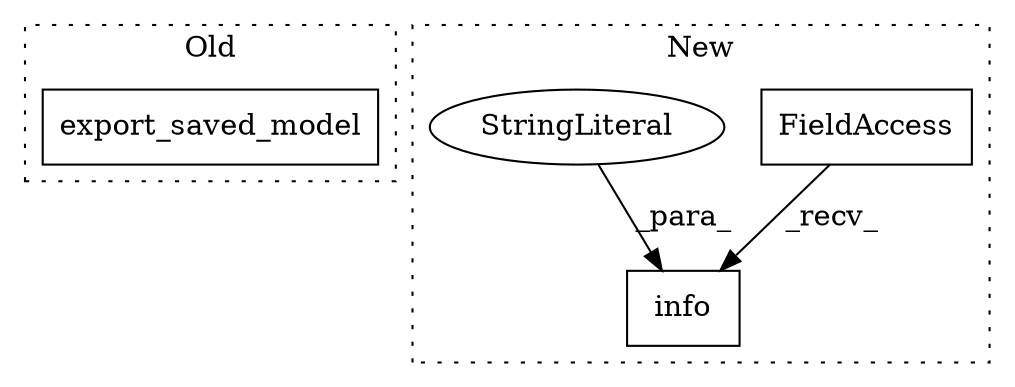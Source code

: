 digraph G {
subgraph cluster0 {
1 [label="export_saved_model" a="32" s="16872,16949" l="19,1" shape="box"];
label = "Old";
style="dotted";
}
subgraph cluster1 {
2 [label="info" a="32" s="22563,22592" l="5,1" shape="box"];
3 [label="FieldAccess" a="22" s="22544" l="18" shape="box"];
4 [label="StringLiteral" a="45" s="22568" l="24" shape="ellipse"];
label = "New";
style="dotted";
}
3 -> 2 [label="_recv_"];
4 -> 2 [label="_para_"];
}